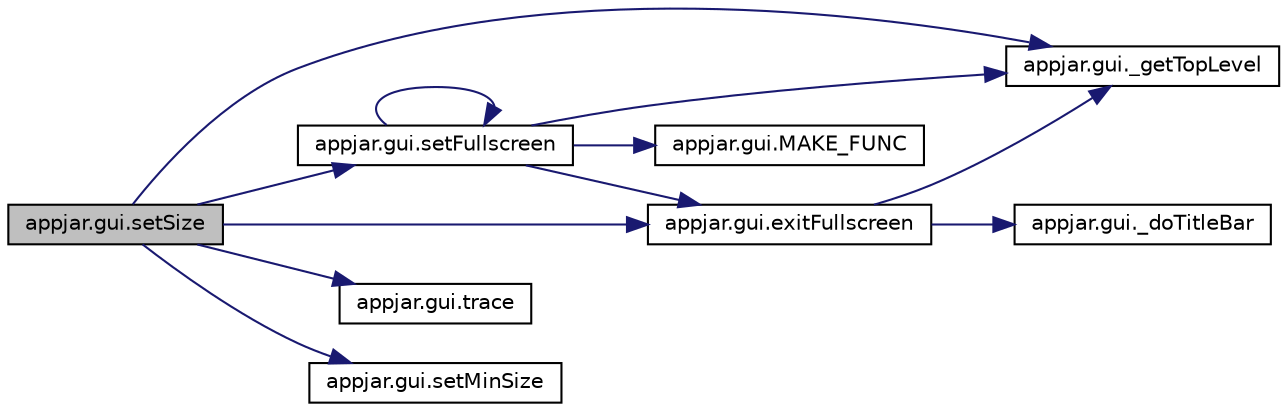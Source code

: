 digraph "appjar.gui.setSize"
{
  edge [fontname="Helvetica",fontsize="10",labelfontname="Helvetica",labelfontsize="10"];
  node [fontname="Helvetica",fontsize="10",shape=record];
  rankdir="LR";
  Node1901 [label="appjar.gui.setSize",height=0.2,width=0.4,color="black", fillcolor="grey75", style="filled", fontcolor="black"];
  Node1901 -> Node1902 [color="midnightblue",fontsize="10",style="solid",fontname="Helvetica"];
  Node1902 [label="appjar.gui._getTopLevel",height=0.2,width=0.4,color="black", fillcolor="white", style="filled",URL="$classappjar_1_1gui.html#a175eb1f92e48591eb8767f244ebcdd20"];
  Node1901 -> Node1903 [color="midnightblue",fontsize="10",style="solid",fontname="Helvetica"];
  Node1903 [label="appjar.gui.setFullscreen",height=0.2,width=0.4,color="black", fillcolor="white", style="filled",URL="$classappjar_1_1gui.html#ab87484f1715bcc51ad4e9d1235554c6b"];
  Node1903 -> Node1902 [color="midnightblue",fontsize="10",style="solid",fontname="Helvetica"];
  Node1903 -> Node1904 [color="midnightblue",fontsize="10",style="solid",fontname="Helvetica"];
  Node1904 [label="appjar.gui.MAKE_FUNC",height=0.2,width=0.4,color="black", fillcolor="white", style="filled",URL="$classappjar_1_1gui.html#a42aaf376a6c07c842b1b498948a9691a",tooltip="FUNCTION for managing commands. "];
  Node1903 -> Node1905 [color="midnightblue",fontsize="10",style="solid",fontname="Helvetica"];
  Node1905 [label="appjar.gui.exitFullscreen",height=0.2,width=0.4,color="black", fillcolor="white", style="filled",URL="$classappjar_1_1gui.html#a12568d9c85a65c4e0cf77f1f1f3c6acc"];
  Node1905 -> Node1902 [color="midnightblue",fontsize="10",style="solid",fontname="Helvetica"];
  Node1905 -> Node1906 [color="midnightblue",fontsize="10",style="solid",fontname="Helvetica"];
  Node1906 [label="appjar.gui._doTitleBar",height=0.2,width=0.4,color="black", fillcolor="white", style="filled",URL="$classappjar_1_1gui.html#afe3d7459c66bad98dde751f487e0b2dd"];
  Node1903 -> Node1903 [color="midnightblue",fontsize="10",style="solid",fontname="Helvetica"];
  Node1901 -> Node1907 [color="midnightblue",fontsize="10",style="solid",fontname="Helvetica"];
  Node1907 [label="appjar.gui.trace",height=0.2,width=0.4,color="black", fillcolor="white", style="filled",URL="$classappjar_1_1gui.html#ad70fee01cb2dbb2f5daef089c7e33884"];
  Node1901 -> Node1908 [color="midnightblue",fontsize="10",style="solid",fontname="Helvetica"];
  Node1908 [label="appjar.gui.setMinSize",height=0.2,width=0.4,color="black", fillcolor="white", style="filled",URL="$classappjar_1_1gui.html#a125479cea0bdfeb13d758629183c3bbc"];
  Node1901 -> Node1905 [color="midnightblue",fontsize="10",style="solid",fontname="Helvetica"];
}
